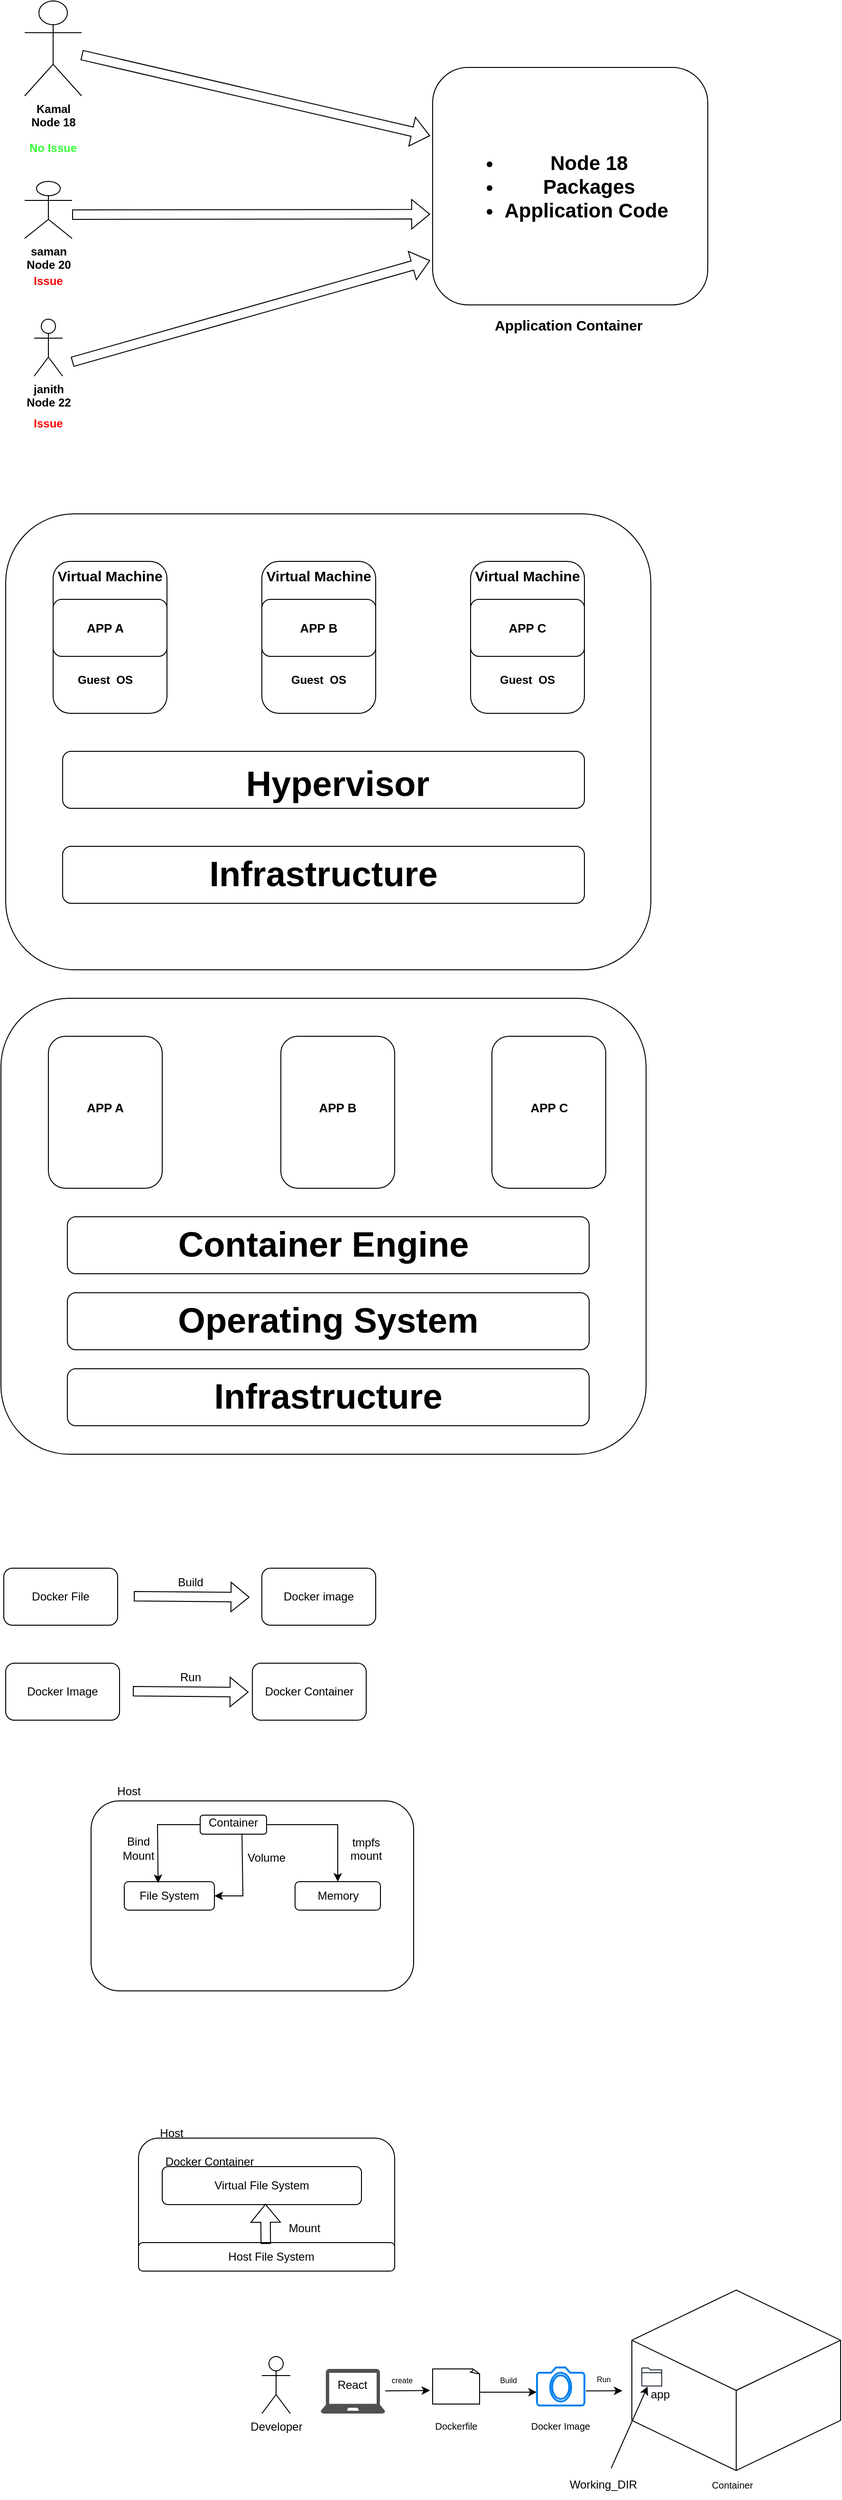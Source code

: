 <mxfile>
    <diagram id="aZy7RwxwWrp3cMk5E42s" name="Page-1">
        <mxGraphModel dx="1618" dy="569" grid="1" gridSize="10" guides="1" tooltips="1" connect="1" arrows="1" fold="1" page="1" pageScale="1" pageWidth="850" pageHeight="1100" math="0" shadow="0">
            <root>
                <mxCell id="0"/>
                <mxCell id="1" parent="0"/>
                <mxCell id="3" value="saman&lt;div&gt;Node 20&lt;/div&gt;&lt;div&gt;&lt;br&gt;&lt;/div&gt;" style="shape=umlActor;verticalLabelPosition=bottom;verticalAlign=top;html=1;outlineConnect=0;fontStyle=1" vertex="1" parent="1">
                    <mxGeometry x="8" y="500" width="50" height="60" as="geometry"/>
                </mxCell>
                <mxCell id="4" value="Kamal&lt;div&gt;Node 18&lt;/div&gt;" style="shape=umlActor;verticalLabelPosition=bottom;verticalAlign=top;html=1;outlineConnect=0;fontStyle=1" vertex="1" parent="1">
                    <mxGeometry x="8" y="310" width="60" height="100" as="geometry"/>
                </mxCell>
                <mxCell id="5" value="&lt;div&gt;janith&lt;/div&gt;&lt;div&gt;Node 22&lt;/div&gt;&lt;div&gt;&lt;br&gt;&lt;/div&gt;" style="shape=umlActor;verticalLabelPosition=bottom;verticalAlign=top;html=1;outlineConnect=0;fontStyle=1" vertex="1" parent="1">
                    <mxGeometry x="18" y="645" width="30" height="60" as="geometry"/>
                </mxCell>
                <mxCell id="6" value="&lt;ul style=&quot;font-size: 21px;&quot;&gt;&lt;li&gt;&lt;b&gt;Node 18&lt;/b&gt;&lt;/li&gt;&lt;li&gt;&lt;b&gt;Packages&lt;/b&gt;&lt;/li&gt;&lt;li&gt;&lt;b&gt;Application Code&amp;nbsp;&lt;/b&gt;&lt;/li&gt;&lt;/ul&gt;" style="rounded=1;whiteSpace=wrap;html=1;" vertex="1" parent="1">
                    <mxGeometry x="438" y="380" width="290" height="250" as="geometry"/>
                </mxCell>
                <mxCell id="7" value="Application Container&amp;nbsp;&lt;div style=&quot;font-size: 15px;&quot;&gt;&lt;br style=&quot;font-size: 15px;&quot;&gt;&lt;/div&gt;" style="text;html=1;align=center;verticalAlign=middle;whiteSpace=wrap;rounded=0;fontStyle=1;fontSize=15;" vertex="1" parent="1">
                    <mxGeometry x="500.5" y="645" width="165" height="30" as="geometry"/>
                </mxCell>
                <mxCell id="8" value="No Issue" style="text;html=1;align=center;verticalAlign=middle;whiteSpace=wrap;rounded=0;fontColor=#33FF33;fontStyle=1" vertex="1" parent="1">
                    <mxGeometry x="8" y="450" width="60" height="30" as="geometry"/>
                </mxCell>
                <mxCell id="9" value="Issue" style="text;html=1;align=center;verticalAlign=middle;whiteSpace=wrap;rounded=0;fontColor=#FF0000;fontStyle=1" vertex="1" parent="1">
                    <mxGeometry x="3" y="590" width="60" height="30" as="geometry"/>
                </mxCell>
                <mxCell id="10" value="Issue" style="text;html=1;align=center;verticalAlign=middle;whiteSpace=wrap;rounded=0;fontColor=#FF0000;fontStyle=1" vertex="1" parent="1">
                    <mxGeometry x="3" y="740" width="60" height="30" as="geometry"/>
                </mxCell>
                <mxCell id="11" value="" style="shape=flexArrow;endArrow=classic;html=1;rounded=0;entryX=-0.009;entryY=0.288;entryDx=0;entryDy=0;entryPerimeter=0;" edge="1" parent="1" source="4" target="6">
                    <mxGeometry width="50" height="50" relative="1" as="geometry">
                        <mxPoint x="288" y="570" as="sourcePoint"/>
                        <mxPoint x="338" y="520" as="targetPoint"/>
                    </mxGeometry>
                </mxCell>
                <mxCell id="12" value="" style="shape=flexArrow;endArrow=classic;html=1;rounded=0;entryX=-0.009;entryY=0.618;entryDx=0;entryDy=0;entryPerimeter=0;" edge="1" parent="1" target="6">
                    <mxGeometry width="50" height="50" relative="1" as="geometry">
                        <mxPoint x="58" y="535" as="sourcePoint"/>
                        <mxPoint x="338" y="520" as="targetPoint"/>
                    </mxGeometry>
                </mxCell>
                <mxCell id="13" value="" style="shape=flexArrow;endArrow=classic;html=1;rounded=0;entryX=-0.009;entryY=0.813;entryDx=0;entryDy=0;entryPerimeter=0;" edge="1" parent="1" target="6">
                    <mxGeometry width="50" height="50" relative="1" as="geometry">
                        <mxPoint x="58" y="690" as="sourcePoint"/>
                        <mxPoint x="428" y="595" as="targetPoint"/>
                    </mxGeometry>
                </mxCell>
                <mxCell id="14" value="" style="rounded=1;whiteSpace=wrap;html=1;" vertex="1" parent="1">
                    <mxGeometry x="-12" y="850" width="680" height="480" as="geometry"/>
                </mxCell>
                <mxCell id="15" value="" style="rounded=1;whiteSpace=wrap;html=1;" vertex="1" parent="1">
                    <mxGeometry x="38" y="900" width="120" height="160" as="geometry"/>
                </mxCell>
                <mxCell id="16" value="" style="rounded=1;whiteSpace=wrap;html=1;" vertex="1" parent="1">
                    <mxGeometry x="258" y="900" width="120" height="160" as="geometry"/>
                </mxCell>
                <mxCell id="17" value="" style="rounded=1;whiteSpace=wrap;html=1;" vertex="1" parent="1">
                    <mxGeometry x="478" y="900" width="120" height="160" as="geometry"/>
                </mxCell>
                <mxCell id="18" value="Virtual Machine" style="text;html=1;align=center;verticalAlign=middle;whiteSpace=wrap;rounded=0;fontStyle=1;fontSize=15;" vertex="1" parent="1">
                    <mxGeometry x="258" y="900" width="120" height="30" as="geometry"/>
                </mxCell>
                <mxCell id="19" value="Virtual Machine" style="text;html=1;align=center;verticalAlign=middle;whiteSpace=wrap;rounded=0;fontStyle=1;fontSize=15;" vertex="1" parent="1">
                    <mxGeometry x="38" y="900" width="120" height="30" as="geometry"/>
                </mxCell>
                <mxCell id="20" value="Virtual Machine" style="text;html=1;align=center;verticalAlign=middle;whiteSpace=wrap;rounded=0;fontStyle=1;fontSize=15;" vertex="1" parent="1">
                    <mxGeometry x="478" y="900" width="120" height="30" as="geometry"/>
                </mxCell>
                <mxCell id="21" value="" style="rounded=1;whiteSpace=wrap;html=1;" vertex="1" parent="1">
                    <mxGeometry x="38" y="940" width="120" height="60" as="geometry"/>
                </mxCell>
                <mxCell id="22" value="APP A" style="text;html=1;align=center;verticalAlign=middle;whiteSpace=wrap;rounded=0;fontStyle=1;fontSize=13;" vertex="1" parent="1">
                    <mxGeometry x="63" y="955" width="60" height="30" as="geometry"/>
                </mxCell>
                <mxCell id="23" value="" style="rounded=1;whiteSpace=wrap;html=1;" vertex="1" parent="1">
                    <mxGeometry x="258" y="940" width="120" height="60" as="geometry"/>
                </mxCell>
                <mxCell id="24" value="APP B" style="text;html=1;align=center;verticalAlign=middle;whiteSpace=wrap;rounded=0;fontStyle=1;fontSize=13;" vertex="1" parent="1">
                    <mxGeometry x="288" y="955" width="60" height="30" as="geometry"/>
                </mxCell>
                <mxCell id="25" value="" style="rounded=1;whiteSpace=wrap;html=1;" vertex="1" parent="1">
                    <mxGeometry x="478" y="940" width="120" height="60" as="geometry"/>
                </mxCell>
                <mxCell id="26" value="APP C" style="text;html=1;align=center;verticalAlign=middle;whiteSpace=wrap;rounded=0;fontStyle=1;fontSize=13;" vertex="1" parent="1">
                    <mxGeometry x="508" y="955" width="60" height="30" as="geometry"/>
                </mxCell>
                <mxCell id="27" value="Guest&amp;nbsp; OS" style="text;html=1;align=center;verticalAlign=middle;whiteSpace=wrap;rounded=0;fontStyle=1" vertex="1" parent="1">
                    <mxGeometry x="63" y="1010" width="60" height="30" as="geometry"/>
                </mxCell>
                <mxCell id="28" value="Guest&amp;nbsp; OS" style="text;html=1;align=center;verticalAlign=middle;whiteSpace=wrap;rounded=0;fontStyle=1" vertex="1" parent="1">
                    <mxGeometry x="288" y="1010" width="60" height="30" as="geometry"/>
                </mxCell>
                <mxCell id="29" value="Guest&amp;nbsp; OS" style="text;html=1;align=center;verticalAlign=middle;whiteSpace=wrap;rounded=0;fontStyle=1" vertex="1" parent="1">
                    <mxGeometry x="508" y="1010" width="60" height="30" as="geometry"/>
                </mxCell>
                <mxCell id="30" value="" style="rounded=1;whiteSpace=wrap;html=1;" vertex="1" parent="1">
                    <mxGeometry x="48" y="1100" width="550" height="60" as="geometry"/>
                </mxCell>
                <mxCell id="31" value="&lt;font style=&quot;font-size: 37px;&quot;&gt;Hypervisor&lt;/font&gt;" style="text;html=1;align=center;verticalAlign=middle;whiteSpace=wrap;rounded=0;fontStyle=1" vertex="1" parent="1">
                    <mxGeometry x="308" y="1120" width="60" height="30" as="geometry"/>
                </mxCell>
                <mxCell id="32" value="" style="rounded=1;whiteSpace=wrap;html=1;" vertex="1" parent="1">
                    <mxGeometry x="48" y="1200" width="550" height="60" as="geometry"/>
                </mxCell>
                <mxCell id="33" value="&lt;font style=&quot;font-size: 37px;&quot;&gt;Infrastructure&lt;/font&gt;" style="text;html=1;align=center;verticalAlign=middle;whiteSpace=wrap;rounded=0;fontStyle=1" vertex="1" parent="1">
                    <mxGeometry x="293" y="1215" width="60" height="30" as="geometry"/>
                </mxCell>
                <mxCell id="34" value="" style="rounded=1;whiteSpace=wrap;html=1;" vertex="1" parent="1">
                    <mxGeometry x="-17" y="1360" width="680" height="480" as="geometry"/>
                </mxCell>
                <mxCell id="35" value="" style="rounded=1;whiteSpace=wrap;html=1;" vertex="1" parent="1">
                    <mxGeometry x="33" y="1400" width="120" height="160" as="geometry"/>
                </mxCell>
                <mxCell id="36" value="" style="rounded=1;whiteSpace=wrap;html=1;" vertex="1" parent="1">
                    <mxGeometry x="278" y="1400" width="120" height="160" as="geometry"/>
                </mxCell>
                <mxCell id="37" value="" style="rounded=1;whiteSpace=wrap;html=1;" vertex="1" parent="1">
                    <mxGeometry x="500.5" y="1400" width="120" height="160" as="geometry"/>
                </mxCell>
                <mxCell id="38" value="APP A" style="text;html=1;align=center;verticalAlign=middle;whiteSpace=wrap;rounded=0;fontStyle=1;fontSize=13;" vertex="1" parent="1">
                    <mxGeometry x="63" y="1460" width="60" height="30" as="geometry"/>
                </mxCell>
                <mxCell id="39" value="APP B" style="text;html=1;align=center;verticalAlign=middle;whiteSpace=wrap;rounded=0;fontStyle=1;fontSize=13;" vertex="1" parent="1">
                    <mxGeometry x="308" y="1460" width="60" height="30" as="geometry"/>
                </mxCell>
                <mxCell id="40" value="APP C" style="text;html=1;align=center;verticalAlign=middle;whiteSpace=wrap;rounded=0;fontStyle=1;fontSize=13;" vertex="1" parent="1">
                    <mxGeometry x="530.5" y="1460" width="60" height="30" as="geometry"/>
                </mxCell>
                <mxCell id="41" value="" style="rounded=1;whiteSpace=wrap;html=1;" vertex="1" parent="1">
                    <mxGeometry x="53" y="1590" width="550" height="60" as="geometry"/>
                </mxCell>
                <mxCell id="42" value="&lt;font style=&quot;font-size: 37px;&quot;&gt;Container Engine&lt;/font&gt;" style="text;html=1;align=center;verticalAlign=middle;whiteSpace=wrap;rounded=0;fontStyle=1" vertex="1" parent="1">
                    <mxGeometry x="108" y="1120" width="430" height="1000" as="geometry"/>
                </mxCell>
                <mxCell id="43" value="" style="rounded=1;whiteSpace=wrap;html=1;" vertex="1" parent="1">
                    <mxGeometry x="53" y="1670" width="550" height="60" as="geometry"/>
                </mxCell>
                <mxCell id="44" value="&lt;font style=&quot;font-size: 37px;&quot;&gt;Operating System&lt;/font&gt;" style="text;html=1;align=center;verticalAlign=middle;whiteSpace=wrap;rounded=0;fontStyle=1" vertex="1" parent="1">
                    <mxGeometry x="113" y="1200" width="430" height="1000" as="geometry"/>
                </mxCell>
                <mxCell id="45" value="" style="rounded=1;whiteSpace=wrap;html=1;" vertex="1" parent="1">
                    <mxGeometry x="53" y="1750" width="550" height="60" as="geometry"/>
                </mxCell>
                <mxCell id="46" value="&lt;font style=&quot;font-size: 37px;&quot;&gt;Infrastructure&lt;/font&gt;" style="text;html=1;align=center;verticalAlign=middle;whiteSpace=wrap;rounded=0;fontStyle=1" vertex="1" parent="1">
                    <mxGeometry x="113" y="1280" width="430" height="1000" as="geometry"/>
                </mxCell>
                <mxCell id="47" value="Docker File" style="rounded=1;whiteSpace=wrap;html=1;" vertex="1" parent="1">
                    <mxGeometry x="-14" y="1960" width="120" height="60" as="geometry"/>
                </mxCell>
                <mxCell id="48" value="" style="shape=flexArrow;endArrow=classic;html=1;rounded=0;exitX=0.007;exitY=0.719;exitDx=0;exitDy=0;exitPerimeter=0;" edge="1" parent="1">
                    <mxGeometry width="50" height="50" relative="1" as="geometry">
                        <mxPoint x="123" y="1989.5" as="sourcePoint"/>
                        <mxPoint x="244.99" y="1990.5" as="targetPoint"/>
                    </mxGeometry>
                </mxCell>
                <mxCell id="49" value="Docker image" style="rounded=1;whiteSpace=wrap;html=1;" vertex="1" parent="1">
                    <mxGeometry x="258" y="1960" width="120" height="60" as="geometry"/>
                </mxCell>
                <mxCell id="50" value="Build" style="text;html=1;align=center;verticalAlign=middle;whiteSpace=wrap;rounded=0;" vertex="1" parent="1">
                    <mxGeometry x="153" y="1960" width="60" height="30" as="geometry"/>
                </mxCell>
                <mxCell id="51" value="Docker Image" style="rounded=1;whiteSpace=wrap;html=1;" vertex="1" parent="1">
                    <mxGeometry x="-12" y="2060" width="120" height="60" as="geometry"/>
                </mxCell>
                <mxCell id="52" value="Docker Container" style="rounded=1;whiteSpace=wrap;html=1;" vertex="1" parent="1">
                    <mxGeometry x="248" y="2060" width="120" height="60" as="geometry"/>
                </mxCell>
                <mxCell id="53" value="" style="shape=flexArrow;endArrow=classic;html=1;rounded=0;exitX=0.007;exitY=0.719;exitDx=0;exitDy=0;exitPerimeter=0;" edge="1" parent="1">
                    <mxGeometry width="50" height="50" relative="1" as="geometry">
                        <mxPoint x="122" y="2089.5" as="sourcePoint"/>
                        <mxPoint x="243.99" y="2090.5" as="targetPoint"/>
                    </mxGeometry>
                </mxCell>
                <mxCell id="54" value="Run" style="text;html=1;align=center;verticalAlign=middle;whiteSpace=wrap;rounded=0;" vertex="1" parent="1">
                    <mxGeometry x="153" y="2060" width="60" height="30" as="geometry"/>
                </mxCell>
                <mxCell id="55" value="" style="rounded=1;whiteSpace=wrap;html=1;" vertex="1" parent="1">
                    <mxGeometry x="78" y="2205" width="340" height="200" as="geometry"/>
                </mxCell>
                <mxCell id="56" value="Host" style="text;html=1;align=center;verticalAlign=middle;whiteSpace=wrap;rounded=0;" vertex="1" parent="1">
                    <mxGeometry x="88" y="2180" width="60" height="30" as="geometry"/>
                </mxCell>
                <mxCell id="57" value="" style="rounded=1;whiteSpace=wrap;html=1;" vertex="1" parent="1">
                    <mxGeometry x="193" y="2220" width="70" height="20" as="geometry"/>
                </mxCell>
                <mxCell id="58" value="Container&lt;div&gt;&lt;br&gt;&lt;/div&gt;" style="text;html=1;align=center;verticalAlign=middle;whiteSpace=wrap;rounded=0;" vertex="1" parent="1">
                    <mxGeometry x="198" y="2230" width="60" height="10" as="geometry"/>
                </mxCell>
                <mxCell id="59" value="" style="rounded=1;whiteSpace=wrap;html=1;" vertex="1" parent="1">
                    <mxGeometry x="113" y="2290" width="95" height="30" as="geometry"/>
                </mxCell>
                <mxCell id="60" value="&lt;div&gt;File System&lt;/div&gt;" style="text;html=1;align=center;verticalAlign=middle;whiteSpace=wrap;rounded=0;" vertex="1" parent="1">
                    <mxGeometry x="123" y="2290" width="75" height="30" as="geometry"/>
                </mxCell>
                <mxCell id="61" value="" style="rounded=1;whiteSpace=wrap;html=1;" vertex="1" parent="1">
                    <mxGeometry x="293" y="2290" width="90" height="30" as="geometry"/>
                </mxCell>
                <mxCell id="62" value="&lt;div&gt;Memory&lt;/div&gt;" style="text;html=1;align=center;verticalAlign=middle;whiteSpace=wrap;rounded=0;" vertex="1" parent="1">
                    <mxGeometry x="300.5" y="2290" width="75" height="30" as="geometry"/>
                </mxCell>
                <mxCell id="63" value="" style="endArrow=classic;html=1;rounded=0;exitX=0;exitY=0.5;exitDx=0;exitDy=0;entryX=0.342;entryY=0.049;entryDx=0;entryDy=0;entryPerimeter=0;" edge="1" parent="1" source="57" target="60">
                    <mxGeometry width="50" height="50" relative="1" as="geometry">
                        <mxPoint x="188" y="2320" as="sourcePoint"/>
                        <mxPoint x="238" y="2270" as="targetPoint"/>
                        <Array as="points">
                            <mxPoint x="148" y="2230"/>
                        </Array>
                    </mxGeometry>
                </mxCell>
                <mxCell id="64" value="" style="endArrow=classic;html=1;rounded=0;exitX=0.651;exitY=1.03;exitDx=0;exitDy=0;exitPerimeter=0;" edge="1" parent="1" source="58">
                    <mxGeometry width="50" height="50" relative="1" as="geometry">
                        <mxPoint x="212.996" y="2270" as="sourcePoint"/>
                        <mxPoint x="208" y="2305" as="targetPoint"/>
                        <Array as="points">
                            <mxPoint x="238" y="2305"/>
                        </Array>
                    </mxGeometry>
                </mxCell>
                <mxCell id="65" value="" style="endArrow=classic;html=1;rounded=0;exitX=1;exitY=0.5;exitDx=0;exitDy=0;entryX=0.5;entryY=0;entryDx=0;entryDy=0;" edge="1" parent="1" source="57" target="62">
                    <mxGeometry width="50" height="50" relative="1" as="geometry">
                        <mxPoint x="188" y="2320" as="sourcePoint"/>
                        <mxPoint x="238" y="2270" as="targetPoint"/>
                        <Array as="points">
                            <mxPoint x="338" y="2230"/>
                        </Array>
                    </mxGeometry>
                </mxCell>
                <mxCell id="66" value="Bind Mount" style="text;html=1;align=center;verticalAlign=middle;whiteSpace=wrap;rounded=0;" vertex="1" parent="1">
                    <mxGeometry x="98" y="2240" width="60" height="30" as="geometry"/>
                </mxCell>
                <mxCell id="67" value="Volume" style="text;html=1;align=center;verticalAlign=middle;whiteSpace=wrap;rounded=0;" vertex="1" parent="1">
                    <mxGeometry x="233" y="2250" width="60" height="30" as="geometry"/>
                </mxCell>
                <mxCell id="68" value="tmpfs&lt;div&gt;mount&lt;/div&gt;&lt;div&gt;&lt;br&gt;&lt;/div&gt;" style="text;html=1;align=center;verticalAlign=middle;whiteSpace=wrap;rounded=0;" vertex="1" parent="1">
                    <mxGeometry x="338" y="2248" width="60" height="30" as="geometry"/>
                </mxCell>
                <mxCell id="69" value="" style="rounded=1;whiteSpace=wrap;html=1;" vertex="1" parent="1">
                    <mxGeometry x="128" y="2560" width="270" height="140" as="geometry"/>
                </mxCell>
                <mxCell id="70" value="" style="rounded=1;whiteSpace=wrap;html=1;" vertex="1" parent="1">
                    <mxGeometry x="153" y="2590" width="210" height="40" as="geometry"/>
                </mxCell>
                <mxCell id="71" value="Virtual File System" style="text;html=1;align=center;verticalAlign=middle;whiteSpace=wrap;rounded=0;" vertex="1" parent="1">
                    <mxGeometry x="183" y="2595" width="150" height="30" as="geometry"/>
                </mxCell>
                <mxCell id="72" value="Docker Container" style="text;html=1;align=center;verticalAlign=middle;whiteSpace=wrap;rounded=0;" vertex="1" parent="1">
                    <mxGeometry x="138" y="2570" width="130" height="30" as="geometry"/>
                </mxCell>
                <mxCell id="73" value="" style="rounded=1;whiteSpace=wrap;html=1;" vertex="1" parent="1">
                    <mxGeometry x="128" y="2670" width="270" height="30" as="geometry"/>
                </mxCell>
                <mxCell id="74" value="Host File System" style="text;html=1;align=center;verticalAlign=middle;whiteSpace=wrap;rounded=0;" vertex="1" parent="1">
                    <mxGeometry x="193" y="2670" width="150" height="30" as="geometry"/>
                </mxCell>
                <mxCell id="75" value="Host" style="text;html=1;align=center;verticalAlign=middle;whiteSpace=wrap;rounded=0;" vertex="1" parent="1">
                    <mxGeometry x="98" y="2540" width="130" height="30" as="geometry"/>
                </mxCell>
                <mxCell id="76" value="" style="shape=flexArrow;endArrow=classic;html=1;rounded=0;entryX=0.518;entryY=0.978;entryDx=0;entryDy=0;entryPerimeter=0;exitX=0.461;exitY=0.049;exitDx=0;exitDy=0;exitPerimeter=0;" edge="1" parent="1" source="74" target="70">
                    <mxGeometry width="50" height="50" relative="1" as="geometry">
                        <mxPoint x="258" y="2670" as="sourcePoint"/>
                        <mxPoint x="308" y="2620" as="targetPoint"/>
                    </mxGeometry>
                </mxCell>
                <mxCell id="77" value="Mount" style="text;html=1;align=center;verticalAlign=middle;whiteSpace=wrap;rounded=0;" vertex="1" parent="1">
                    <mxGeometry x="273" y="2640" width="60" height="30" as="geometry"/>
                </mxCell>
                <mxCell id="78" value="Developer" style="shape=umlActor;verticalLabelPosition=bottom;verticalAlign=top;html=1;outlineConnect=0;" vertex="1" parent="1">
                    <mxGeometry x="258" y="2790" width="30" height="60" as="geometry"/>
                </mxCell>
                <mxCell id="79" value="" style="sketch=0;pointerEvents=1;shadow=0;dashed=0;html=1;strokeColor=none;fillColor=#505050;labelPosition=center;verticalLabelPosition=bottom;verticalAlign=top;outlineConnect=0;align=center;shape=mxgraph.office.devices.laptop;" vertex="1" parent="1">
                    <mxGeometry x="320" y="2803" width="68" height="47" as="geometry"/>
                </mxCell>
                <mxCell id="80" value="React" style="text;html=1;align=center;verticalAlign=middle;whiteSpace=wrap;rounded=0;" vertex="1" parent="1">
                    <mxGeometry x="329" y="2811.5" width="49" height="17" as="geometry"/>
                </mxCell>
                <mxCell id="81" value="" style="whiteSpace=wrap;html=1;shape=mxgraph.basic.document" vertex="1" parent="1">
                    <mxGeometry x="438" y="2803" width="50" height="37" as="geometry"/>
                </mxCell>
                <mxCell id="82" value="&lt;font style=&quot;font-size: 10px;&quot;&gt;Dockerfile&lt;/font&gt;&lt;div&gt;&lt;br&gt;&lt;/div&gt;" style="text;html=1;align=center;verticalAlign=middle;whiteSpace=wrap;rounded=0;" vertex="1" parent="1">
                    <mxGeometry x="448" y="2860" width="30" height="20" as="geometry"/>
                </mxCell>
                <mxCell id="83" value="" style="endArrow=classic;html=1;rounded=0;entryX=-0.053;entryY=0.612;entryDx=0;entryDy=0;entryPerimeter=0;" edge="1" parent="1" source="79" target="81">
                    <mxGeometry width="50" height="50" relative="1" as="geometry">
                        <mxPoint x="468" y="2800" as="sourcePoint"/>
                        <mxPoint x="518" y="2750" as="targetPoint"/>
                    </mxGeometry>
                </mxCell>
                <mxCell id="84" value="&lt;font style=&quot;font-size: 8px;&quot;&gt;create&lt;/font&gt;" style="text;html=1;align=center;verticalAlign=middle;whiteSpace=wrap;rounded=0;" vertex="1" parent="1">
                    <mxGeometry x="375.5" y="2798.5" width="60" height="30" as="geometry"/>
                </mxCell>
                <mxCell id="85" value="" style="html=1;verticalLabelPosition=bottom;align=center;labelBackgroundColor=#ffffff;verticalAlign=top;strokeWidth=2;strokeColor=#0080F0;shadow=0;dashed=0;shape=mxgraph.ios7.icons.camera;" vertex="1" parent="1">
                    <mxGeometry x="548" y="2801.5" width="50" height="40" as="geometry"/>
                </mxCell>
                <mxCell id="86" value="&lt;font style=&quot;font-size: 8px;&quot;&gt;Build&lt;/font&gt;" style="text;html=1;align=center;verticalAlign=middle;whiteSpace=wrap;rounded=0;" vertex="1" parent="1">
                    <mxGeometry x="488" y="2798.5" width="60" height="30" as="geometry"/>
                </mxCell>
                <mxCell id="87" value="" style="endArrow=classic;html=1;rounded=0;exitX=0.002;exitY=0.966;exitDx=0;exitDy=0;exitPerimeter=0;entryX=-0.005;entryY=0.649;entryDx=0;entryDy=0;entryPerimeter=0;" edge="1" parent="1" source="86" target="85">
                    <mxGeometry width="50" height="50" relative="1" as="geometry">
                        <mxPoint x="528" y="2900" as="sourcePoint"/>
                        <mxPoint x="548" y="2828" as="targetPoint"/>
                    </mxGeometry>
                </mxCell>
                <mxCell id="88" value="&lt;span style=&quot;font-size: 10px;&quot;&gt;Docker Image&lt;/span&gt;&lt;div&gt;&lt;span style=&quot;font-size: 10px;&quot;&gt;&lt;br&gt;&lt;/span&gt;&lt;/div&gt;" style="text;html=1;align=center;verticalAlign=middle;whiteSpace=wrap;rounded=0;" vertex="1" parent="1">
                    <mxGeometry x="524.25" y="2860" width="97.5" height="20" as="geometry"/>
                </mxCell>
                <mxCell id="89" value="" style="endArrow=classic;html=1;rounded=0;exitX=1.031;exitY=0.616;exitDx=0;exitDy=0;exitPerimeter=0;" edge="1" parent="1" source="85">
                    <mxGeometry width="50" height="50" relative="1" as="geometry">
                        <mxPoint x="498" y="2920" as="sourcePoint"/>
                        <mxPoint x="638" y="2826" as="targetPoint"/>
                    </mxGeometry>
                </mxCell>
                <mxCell id="90" value="" style="html=1;whiteSpace=wrap;shape=isoCube2;backgroundOutline=1;isoAngle=15;" vertex="1" parent="1">
                    <mxGeometry x="648" y="2720" width="220" height="190" as="geometry"/>
                </mxCell>
                <mxCell id="91" value="&lt;font style=&quot;font-size: 8px;&quot;&gt;Run&lt;/font&gt;" style="text;html=1;align=center;verticalAlign=middle;resizable=0;points=[];autosize=1;strokeColor=none;fillColor=none;" vertex="1" parent="1">
                    <mxGeometry x="598" y="2798" width="40" height="30" as="geometry"/>
                </mxCell>
                <mxCell id="92" value="&lt;div&gt;&lt;span style=&quot;font-size: 10px;&quot;&gt;Container&lt;/span&gt;&lt;/div&gt;" style="text;html=1;align=center;verticalAlign=middle;whiteSpace=wrap;rounded=0;" vertex="1" parent="1">
                    <mxGeometry x="705.43" y="2920" width="97.5" height="10" as="geometry"/>
                </mxCell>
                <mxCell id="93" value="" style="sketch=0;outlineConnect=0;fontColor=#232F3E;gradientColor=none;fillColor=#232F3D;strokeColor=none;dashed=0;verticalLabelPosition=bottom;verticalAlign=top;align=center;html=1;fontSize=12;fontStyle=0;aspect=fixed;pointerEvents=1;shape=mxgraph.aws4.folder;" vertex="1" parent="1">
                    <mxGeometry x="658" y="2801.5" width="21.97" height="20" as="geometry"/>
                </mxCell>
                <mxCell id="94" value="app&lt;div&gt;&lt;br&gt;&lt;/div&gt;" style="text;html=1;align=center;verticalAlign=middle;whiteSpace=wrap;rounded=0;" vertex="1" parent="1">
                    <mxGeometry x="648" y="2821.5" width="60" height="30" as="geometry"/>
                </mxCell>
                <mxCell id="95" value="Working_DIR" style="text;html=1;align=center;verticalAlign=middle;whiteSpace=wrap;rounded=0;" vertex="1" parent="1">
                    <mxGeometry x="588" y="2910" width="60" height="30" as="geometry"/>
                </mxCell>
                <mxCell id="96" value="" style="endArrow=classic;html=1;rounded=0;exitX=0.637;exitY=-0.081;exitDx=0;exitDy=0;exitPerimeter=0;" edge="1" parent="1" source="95" target="93">
                    <mxGeometry width="50" height="50" relative="1" as="geometry">
                        <mxPoint x="498" y="2920" as="sourcePoint"/>
                        <mxPoint x="548" y="2870" as="targetPoint"/>
                    </mxGeometry>
                </mxCell>
            </root>
        </mxGraphModel>
    </diagram>
</mxfile>